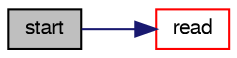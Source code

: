 digraph "start"
{
  bgcolor="transparent";
  edge [fontname="FreeSans",fontsize="10",labelfontname="FreeSans",labelfontsize="10"];
  node [fontname="FreeSans",fontsize="10",shape=record];
  rankdir="LR";
  Node21 [label="start",height=0.2,width=0.4,color="black", fillcolor="grey75", style="filled", fontcolor="black"];
  Node21 -> Node22 [color="midnightblue",fontsize="10",style="solid",fontname="FreeSans"];
  Node22 [label="read",height=0.2,width=0.4,color="red",URL="$a26126.html#af816873151ddb0126e98bb2f914d8ed5",tooltip="Read and set the function objects if their data have changed. "];
}
